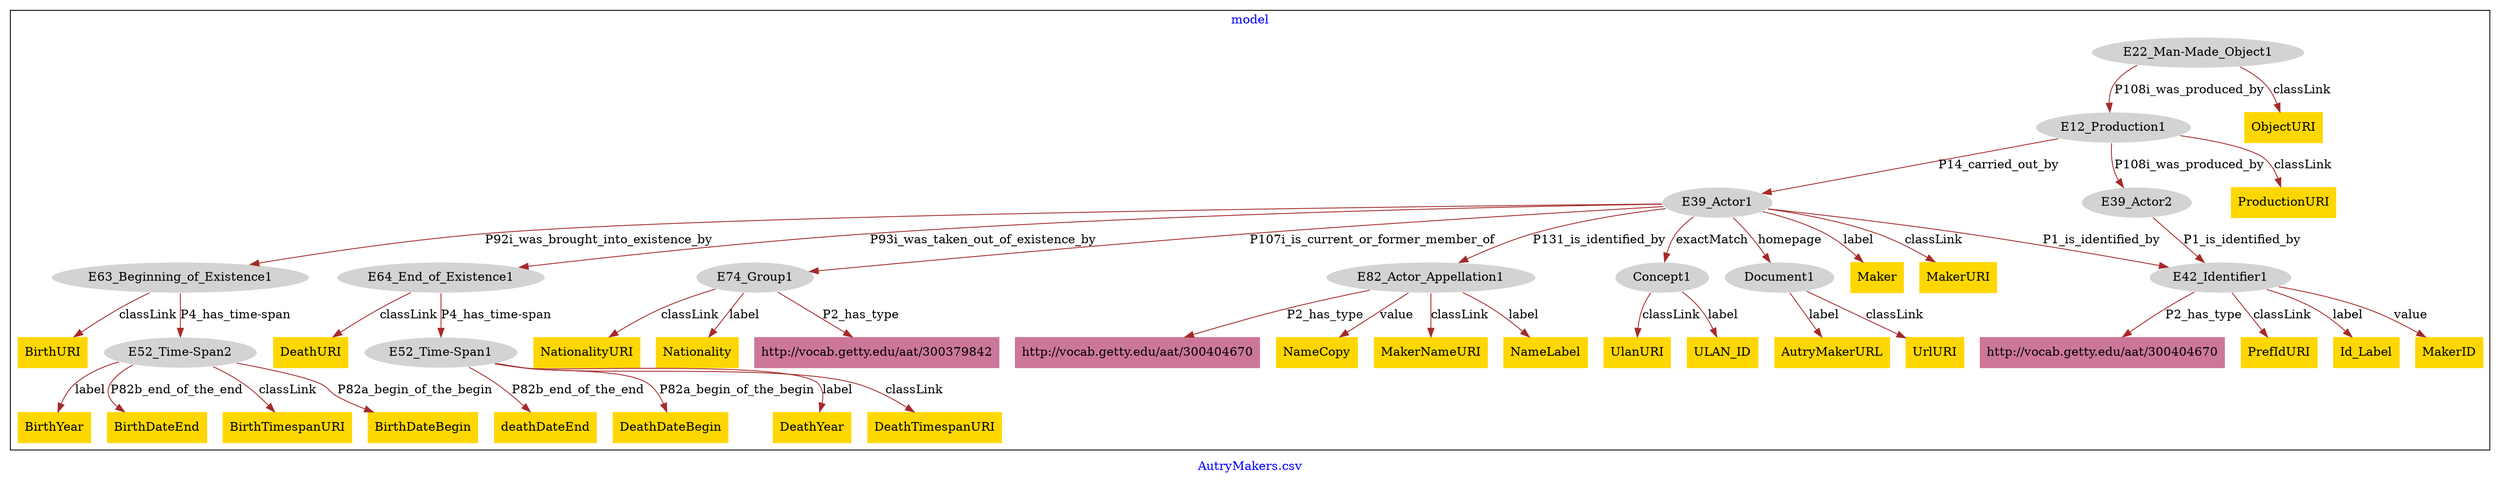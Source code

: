 digraph n0 {
fontcolor="blue"
remincross="true"
label="AutryMakers.csv"
subgraph cluster {
label="model"
n2[style="filled",color="white",fillcolor="lightgray",label="E12_Production1"];
n3[style="filled",color="white",fillcolor="lightgray",label="E39_Actor1"];
n4[style="filled",color="white",fillcolor="lightgray",label="E39_Actor2"];
n5[style="filled",color="white",fillcolor="lightgray",label="E22_Man-Made_Object1"];
n6[style="filled",color="white",fillcolor="lightgray",label="E42_Identifier1"];
n7[style="filled",color="white",fillcolor="lightgray",label="E63_Beginning_of_Existence1"];
n8[style="filled",color="white",fillcolor="lightgray",label="E64_End_of_Existence1"];
n9[style="filled",color="white",fillcolor="lightgray",label="E74_Group1"];
n10[style="filled",color="white",fillcolor="lightgray",label="E82_Actor_Appellation1"];
n11[style="filled",color="white",fillcolor="lightgray",label="Concept1"];
n12[style="filled",color="white",fillcolor="lightgray",label="Document1"];
n13[style="filled",color="white",fillcolor="lightgray",label="E52_Time-Span2"];
n14[style="filled",color="white",fillcolor="lightgray",label="E52_Time-Span1"];
n15[shape="plaintext",style="filled",fillcolor="gold",label="deathDateEnd"];
n16[shape="plaintext",style="filled",fillcolor="gold",label="DeathDateBegin"];
n17[shape="plaintext",style="filled",fillcolor="gold",label="BirthYear"];
n18[shape="plaintext",style="filled",fillcolor="gold",label="PrefIdURI"];
n19[shape="plaintext",style="filled",fillcolor="gold",label="NameCopy"];
n20[shape="plaintext",style="filled",fillcolor="gold",label="MakerNameURI"];
n21[shape="plaintext",style="filled",fillcolor="gold",label="BirthDateEnd"];
n22[shape="plaintext",style="filled",fillcolor="gold",label="ObjectURI"];
n23[shape="plaintext",style="filled",fillcolor="gold",label="Maker"];
n24[shape="plaintext",style="filled",fillcolor="gold",label="ProductionURI"];
n25[shape="plaintext",style="filled",fillcolor="gold",label="Id_Label"];
n26[shape="plaintext",style="filled",fillcolor="gold",label="NationalityURI"];
n27[shape="plaintext",style="filled",fillcolor="gold",label="BirthTimespanURI"];
n28[shape="plaintext",style="filled",fillcolor="gold",label="DeathYear"];
n29[shape="plaintext",style="filled",fillcolor="gold",label="DeathTimespanURI"];
n30[shape="plaintext",style="filled",fillcolor="gold",label="UrlURI"];
n31[shape="plaintext",style="filled",fillcolor="gold",label="Nationality"];
n32[shape="plaintext",style="filled",fillcolor="gold",label="BirthDateBegin"];
n33[shape="plaintext",style="filled",fillcolor="gold",label="ULAN_ID"];
n34[shape="plaintext",style="filled",fillcolor="gold",label="AutryMakerURL"];
n35[shape="plaintext",style="filled",fillcolor="gold",label="MakerID"];
n36[shape="plaintext",style="filled",fillcolor="gold",label="UlanURI"];
n37[shape="plaintext",style="filled",fillcolor="gold",label="NameLabel"];
n38[shape="plaintext",style="filled",fillcolor="gold",label="DeathURI"];
n39[shape="plaintext",style="filled",fillcolor="gold",label="MakerURI"];
n40[shape="plaintext",style="filled",fillcolor="gold",label="BirthURI"];
n41[shape="plaintext",style="filled",fillcolor="#CC7799",label="http://vocab.getty.edu/aat/300404670"];
n42[shape="plaintext",style="filled",fillcolor="#CC7799",label="http://vocab.getty.edu/aat/300379842"];
n43[shape="plaintext",style="filled",fillcolor="#CC7799",label="http://vocab.getty.edu/aat/300404670"];
}
n2 -> n3[color="brown",fontcolor="black",label="P14_carried_out_by"]
n2 -> n4[color="brown",fontcolor="black",label="P108i_was_produced_by"]
n5 -> n2[color="brown",fontcolor="black",label="P108i_was_produced_by"]
n3 -> n6[color="brown",fontcolor="black",label="P1_is_identified_by"]
n3 -> n7[color="brown",fontcolor="black",label="P92i_was_brought_into_existence_by"]
n3 -> n8[color="brown",fontcolor="black",label="P93i_was_taken_out_of_existence_by"]
n3 -> n9[color="brown",fontcolor="black",label="P107i_is_current_or_former_member_of"]
n3 -> n10[color="brown",fontcolor="black",label="P131_is_identified_by"]
n3 -> n11[color="brown",fontcolor="black",label="exactMatch"]
n3 -> n12[color="brown",fontcolor="black",label="homepage"]
n7 -> n13[color="brown",fontcolor="black",label="P4_has_time-span"]
n8 -> n14[color="brown",fontcolor="black",label="P4_has_time-span"]
n14 -> n15[color="brown",fontcolor="black",label="P82b_end_of_the_end"]
n14 -> n16[color="brown",fontcolor="black",label="P82a_begin_of_the_begin"]
n13 -> n17[color="brown",fontcolor="black",label="label"]
n6 -> n18[color="brown",fontcolor="black",label="classLink"]
n10 -> n19[color="brown",fontcolor="black",label="value"]
n10 -> n20[color="brown",fontcolor="black",label="classLink"]
n13 -> n21[color="brown",fontcolor="black",label="P82b_end_of_the_end"]
n5 -> n22[color="brown",fontcolor="black",label="classLink"]
n3 -> n23[color="brown",fontcolor="black",label="label"]
n2 -> n24[color="brown",fontcolor="black",label="classLink"]
n6 -> n25[color="brown",fontcolor="black",label="label"]
n9 -> n26[color="brown",fontcolor="black",label="classLink"]
n13 -> n27[color="brown",fontcolor="black",label="classLink"]
n14 -> n28[color="brown",fontcolor="black",label="label"]
n14 -> n29[color="brown",fontcolor="black",label="classLink"]
n12 -> n30[color="brown",fontcolor="black",label="classLink"]
n9 -> n31[color="brown",fontcolor="black",label="label"]
n13 -> n32[color="brown",fontcolor="black",label="P82a_begin_of_the_begin"]
n11 -> n33[color="brown",fontcolor="black",label="label"]
n12 -> n34[color="brown",fontcolor="black",label="label"]
n6 -> n35[color="brown",fontcolor="black",label="value"]
n11 -> n36[color="brown",fontcolor="black",label="classLink"]
n10 -> n37[color="brown",fontcolor="black",label="label"]
n8 -> n38[color="brown",fontcolor="black",label="classLink"]
n3 -> n39[color="brown",fontcolor="black",label="classLink"]
n7 -> n40[color="brown",fontcolor="black",label="classLink"]
n4 -> n6[color="brown",fontcolor="black",label="P1_is_identified_by"]
n6 -> n41[color="brown",fontcolor="black",label="P2_has_type"]
n9 -> n42[color="brown",fontcolor="black",label="P2_has_type"]
n10 -> n43[color="brown",fontcolor="black",label="P2_has_type"]
}
